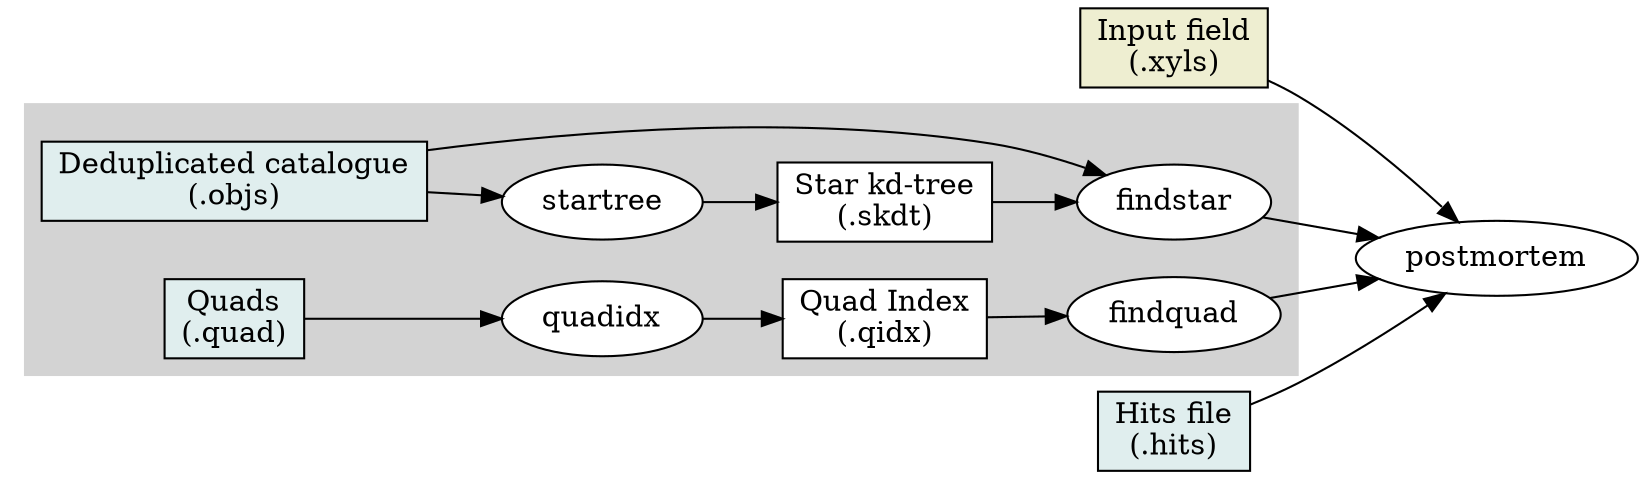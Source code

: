 graph solvepipeline {
	graph [ rankdir = LR ];
	node [ shape=box ];
	edge [ dir=forward ];
	node [ style=filled, fillcolor=lightyellow2 ];
	xyls [ label="Input field\n(.xyls)" ];
	subgraph cluster_0 {
		style=filled;
		color=lightgrey;
		node [ style=filled, fillcolor=azure2 ];
		objs [ label="Deduplicated catalogue\n(.objs)" ];
		quad [ label="Quads\n(.quad)" ];
		node [ style=filled, fillcolor=white ];
		skdt [ label="Star kd-tree\n(.skdt)" ];
		qidx [ label="Quad Index\n(.qidx)" ];

		node [ shape=ellipse ];
		objs -- startree
		startree -- skdt
		quad -- quadidx
		quadidx -- qidx

		skdt -- findstar
		objs -- findstar
		qidx -- findquad
	} 
	node [ style=filled, fillcolor=azure2 ];
	hits [ label="Hits file\n(.hits)" ];

	node [ shape=ellipse, fillcolor=white ];
	xyls -- postmortem
	hits -- postmortem
	findstar -- postmortem
	findquad -- postmortem
}

// render with:
//   dot -Tps2 -o pipeline4.eps pipeline4.dot
//   epstopng pipeline4.eps
